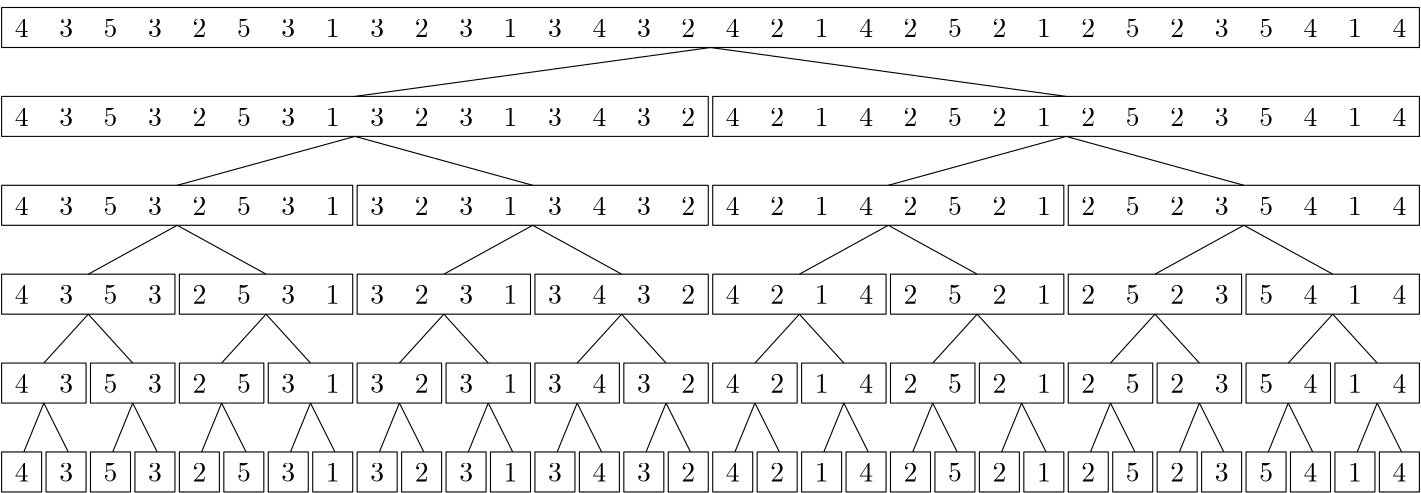 <?xml version="1.0"?>
<!DOCTYPE ipe SYSTEM "ipe.dtd">
<ipe version="70206" creator="Ipe 7.2.7">
<info created="D:20180201135458" modified="D:20180202063734"/>
<ipestyle name="basic">
<symbol name="arrow/arc(spx)">
<path stroke="sym-stroke" fill="sym-stroke" pen="sym-pen">
0 0 m
-1 0.333 l
-1 -0.333 l
h
</path>
</symbol>
<symbol name="arrow/farc(spx)">
<path stroke="sym-stroke" fill="white" pen="sym-pen">
0 0 m
-1 0.333 l
-1 -0.333 l
h
</path>
</symbol>
<symbol name="arrow/ptarc(spx)">
<path stroke="sym-stroke" fill="sym-stroke" pen="sym-pen">
0 0 m
-1 0.333 l
-0.8 0 l
-1 -0.333 l
h
</path>
</symbol>
<symbol name="arrow/fptarc(spx)">
<path stroke="sym-stroke" fill="white" pen="sym-pen">
0 0 m
-1 0.333 l
-0.8 0 l
-1 -0.333 l
h
</path>
</symbol>
<symbol name="mark/circle(sx)" transformations="translations">
<path fill="sym-stroke">
0.6 0 0 0.6 0 0 e
0.4 0 0 0.4 0 0 e
</path>
</symbol>
<symbol name="mark/disk(sx)" transformations="translations">
<path fill="sym-stroke">
0.6 0 0 0.6 0 0 e
</path>
</symbol>
<symbol name="mark/fdisk(sfx)" transformations="translations">
<group>
<path fill="sym-fill">
0.5 0 0 0.5 0 0 e
</path>
<path fill="sym-stroke" fillrule="eofill">
0.6 0 0 0.6 0 0 e
0.4 0 0 0.4 0 0 e
</path>
</group>
</symbol>
<symbol name="mark/box(sx)" transformations="translations">
<path fill="sym-stroke" fillrule="eofill">
-0.6 -0.6 m
0.6 -0.6 l
0.6 0.6 l
-0.6 0.6 l
h
-0.4 -0.4 m
0.4 -0.4 l
0.4 0.4 l
-0.4 0.4 l
h
</path>
</symbol>
<symbol name="mark/square(sx)" transformations="translations">
<path fill="sym-stroke">
-0.6 -0.6 m
0.6 -0.6 l
0.6 0.6 l
-0.6 0.6 l
h
</path>
</symbol>
<symbol name="mark/fsquare(sfx)" transformations="translations">
<group>
<path fill="sym-fill">
-0.5 -0.5 m
0.5 -0.5 l
0.5 0.5 l
-0.5 0.5 l
h
</path>
<path fill="sym-stroke" fillrule="eofill">
-0.6 -0.6 m
0.6 -0.6 l
0.6 0.6 l
-0.6 0.6 l
h
-0.4 -0.4 m
0.4 -0.4 l
0.4 0.4 l
-0.4 0.4 l
h
</path>
</group>
</symbol>
<symbol name="mark/cross(sx)" transformations="translations">
<group>
<path fill="sym-stroke">
-0.43 -0.57 m
0.57 0.43 l
0.43 0.57 l
-0.57 -0.43 l
h
</path>
<path fill="sym-stroke">
-0.43 0.57 m
0.57 -0.43 l
0.43 -0.57 l
-0.57 0.43 l
h
</path>
</group>
</symbol>
<symbol name="arrow/fnormal(spx)">
<path stroke="sym-stroke" fill="white" pen="sym-pen">
0 0 m
-1 0.333 l
-1 -0.333 l
h
</path>
</symbol>
<symbol name="arrow/pointed(spx)">
<path stroke="sym-stroke" fill="sym-stroke" pen="sym-pen">
0 0 m
-1 0.333 l
-0.8 0 l
-1 -0.333 l
h
</path>
</symbol>
<symbol name="arrow/fpointed(spx)">
<path stroke="sym-stroke" fill="white" pen="sym-pen">
0 0 m
-1 0.333 l
-0.8 0 l
-1 -0.333 l
h
</path>
</symbol>
<symbol name="arrow/linear(spx)">
<path stroke="sym-stroke" pen="sym-pen">
-1 0.333 m
0 0 l
-1 -0.333 l
</path>
</symbol>
<symbol name="arrow/fdouble(spx)">
<path stroke="sym-stroke" fill="white" pen="sym-pen">
0 0 m
-1 0.333 l
-1 -0.333 l
h
-1 0 m
-2 0.333 l
-2 -0.333 l
h
</path>
</symbol>
<symbol name="arrow/double(spx)">
<path stroke="sym-stroke" fill="sym-stroke" pen="sym-pen">
0 0 m
-1 0.333 l
-1 -0.333 l
h
-1 0 m
-2 0.333 l
-2 -0.333 l
h
</path>
</symbol>
<pen name="heavier" value="0.8"/>
<pen name="fat" value="1.2"/>
<pen name="ultrafat" value="2"/>
<symbolsize name="large" value="5"/>
<symbolsize name="small" value="2"/>
<symbolsize name="tiny" value="1.1"/>
<arrowsize name="large" value="10"/>
<arrowsize name="small" value="5"/>
<arrowsize name="tiny" value="3"/>
<color name="red" value="1 0 0"/>
<color name="green" value="0 1 0"/>
<color name="blue" value="0 0 1"/>
<color name="yellow" value="1 1 0"/>
<color name="orange" value="1 0.647 0"/>
<color name="gold" value="1 0.843 0"/>
<color name="purple" value="0.627 0.125 0.941"/>
<color name="gray" value="0.745"/>
<color name="brown" value="0.647 0.165 0.165"/>
<color name="navy" value="0 0 0.502"/>
<color name="pink" value="1 0.753 0.796"/>
<color name="seagreen" value="0.18 0.545 0.341"/>
<color name="turquoise" value="0.251 0.878 0.816"/>
<color name="violet" value="0.933 0.51 0.933"/>
<color name="darkblue" value="0 0 0.545"/>
<color name="darkcyan" value="0 0.545 0.545"/>
<color name="darkgray" value="0.663"/>
<color name="darkgreen" value="0 0.392 0"/>
<color name="darkmagenta" value="0.545 0 0.545"/>
<color name="darkorange" value="1 0.549 0"/>
<color name="darkred" value="0.545 0 0"/>
<color name="lightblue" value="0.678 0.847 0.902"/>
<color name="lightcyan" value="0.878 1 1"/>
<color name="lightgray" value="0.827"/>
<color name="lightgreen" value="0.565 0.933 0.565"/>
<color name="lightyellow" value="1 1 0.878"/>
<dashstyle name="dashed" value="[4] 0"/>
<dashstyle name="dotted" value="[1 3] 0"/>
<dashstyle name="dash dotted" value="[4 2 1 2] 0"/>
<dashstyle name="dash dot dotted" value="[4 2 1 2 1 2] 0"/>
<textsize name="large" value="\large"/>
<textsize name="small" value="\small"/>
<textsize name="tiny" value="\tiny"/>
<textsize name="Large" value="\Large"/>
<textsize name="LARGE" value="\LARGE"/>
<textsize name="huge" value="\huge"/>
<textsize name="Huge" value="\Huge"/>
<textsize name="footnote" value="\footnotesize"/>
<textstyle name="center" begin="\begin{center}" end="\end{center}"/>
<textstyle name="itemize" begin="\begin{itemize}" end="\end{itemize}"/>
<textstyle name="item" begin="\begin{itemize}\item{}" end="\end{itemize}"/>
<gridsize name="4 pts" value="4"/>
<gridsize name="8 pts (~3 mm)" value="8"/>
<gridsize name="16 pts (~6 mm)" value="16"/>
<gridsize name="32 pts (~12 mm)" value="32"/>
<gridsize name="10 pts (~3.5 mm)" value="10"/>
<gridsize name="20 pts (~7 mm)" value="20"/>
<gridsize name="14 pts (~5 mm)" value="14"/>
<gridsize name="28 pts (~10 mm)" value="28"/>
<gridsize name="56 pts (~20 mm)" value="56"/>
<anglesize name="90 deg" value="90"/>
<anglesize name="60 deg" value="60"/>
<anglesize name="45 deg" value="45"/>
<anglesize name="30 deg" value="30"/>
<anglesize name="22.5 deg" value="22.5"/>
<opacity name="10%" value="0.1"/>
<opacity name="30%" value="0.3"/>
<opacity name="50%" value="0.5"/>
<opacity name="75%" value="0.75"/>
<tiling name="falling" angle="-60" step="4" width="1"/>
<tiling name="rising" angle="30" step="4" width="1"/>
</ipestyle>
<ipestyle name="brew">
<color name="aliceblue" value="0.941 0.973 1"/>
<color name="brew1" value="0.552 0.827 0.78"/>
<color name="brew2" value="1 1 0.701"/>
<color name="brew3" value="0.745 0.729 0.854"/>
<color name="brew4" value="0.984 0.501 0.447"/>
<color name="brew5" value="0.501 0.694 0.827"/>
<color name="brew6" value="0.992 0.705 0.384"/>
<color name="brew7" value="0.701 0.87 0.411"/>
<color name="brew8" value="0.988 0.803 0.898"/>
</ipestyle>
<page>
<layer name="alpha"/>
<layer name="beta"/>
<layer name="labels"/>
<layer name="epsilon"/>
<view layers="alpha beta" active="alpha"/>
<view layers="alpha labels" active="labels"/>
<view layers="alpha epsilon" active="epsilon"/>
<text layer="epsilon" matrix="1 0 0 1 352 101.504" transformations="rigid" pos="144 624" stroke="black" type="label" width="63.249" height="11.4" depth="6.43" halign="center" valign="baseline" style="math">(\colorbox{brew1}{$\frac18$},\frac28,\frac18,\frac28,\frac28)</text>
<text matrix="1 0 0 1 224 101.504" transformations="rigid" pos="144 624" stroke="black" type="label" width="61.868" height="11.4" depth="6.43" halign="center" valign="baseline" style="math">(\frac28,\frac38,0,\colorbox{brew4}{$\frac28$},\frac18)</text>
<text matrix="1 0 0 1 96 101.504" transformations="rigid" pos="144 624" stroke="black" type="label" width="61.868" height="11.4" depth="6.43" halign="center" valign="baseline" style="math">(\colorbox{brew1}{$\frac18$},\frac28,\frac48,\frac18,0)</text>
<text matrix="1 0 0 1 -32 101.504" transformations="rigid" pos="144 624" stroke="black" type="label" width="63.249" height="11.4" depth="6.43" halign="center" valign="baseline" style="math">(\colorbox{brew1}{$\frac18$},\frac18,\frac38,\frac18,\frac28)</text>
<text matrix="1 0 0 1 32 133.504" transformations="rigid" pos="144 624" stroke="black" type="label" width="83.105" height="11.4" depth="6.43" halign="center" valign="baseline" style="math">(\frac2{16},\frac3{16},\frac7{16},\frac2{16},\colorbox{brew5}{$\frac2{16}$})</text>
<text matrix="1 0 0 1 288 133.504" transformations="rigid" pos="144 624" stroke="black" type="label" width="83.105" height="11.4" depth="6.43" halign="center" valign="baseline" style="math">(\frac3{16},\frac5{16},\colorbox{brew3}{$\frac1{16}$},\frac4{16},\frac3{16})</text>
<text matrix="1 0 0 1 160 165.504" transformations="rigid" pos="144 624" stroke="black" type="label" width="83.105" height="11.4" depth="6.43" halign="center" valign="baseline" style="math">(\frac5{32},\frac8{32},\colorbox{brew3}{$\frac8{32}$},\frac6{32},\frac5{32})</text>
<path layer="alpha" matrix="0.996875 0 0 0.9 0.95 79.2" stroke="black" join="1">
48 800 m
48 784 l
560 784 l
560 800 l
h
</path>
<path matrix="0.9 0 0 0.9 -66.4 63.2" stroke="black" join="1">
128 640 m
128 624 l
144 624 l
144 640 l
h
</path>
<path matrix="0.95 0 0 0.9 3.2 66.4" stroke="black" join="1">
48 672 m
48 656 l
80 656 l
80 672 l
h
</path>
<path matrix="0.9875 0 0 0.9 1.4 72.8" stroke="black">
48 736 m
48 720 l
176 720 l
176 736 l
h
</path>
<path matrix="0.99375 0 0 0.9 1.1 76" stroke="black">
48 768 m
48 752 l
304 752 l
304 768 l
h
</path>
<path matrix="0.9 0 0 0.9 -50.4 63.2" stroke="black" join="1">
128 640 m
128 624 l
144 624 l
144 640 l
h
</path>
<path matrix="0.9 0 0 0.9 -34.4 63.2" stroke="black" join="1">
128 640 m
128 624 l
144 624 l
144 640 l
h
</path>
<path matrix="0.9 0 0 0.9 -18.4 63.2" stroke="black" join="1">
128 640 m
128 624 l
144 624 l
144 640 l
h
</path>
<path matrix="0.9 0 0 0.9 -2.4 63.2" stroke="black" join="1">
128 640 m
128 624 l
144 624 l
144 640 l
h
</path>
<path matrix="0.9 0 0 0.9 13.6 63.2" stroke="black" join="1">
128 640 m
128 624 l
144 624 l
144 640 l
h
</path>
<path matrix="0.9 0 0 0.9 29.6 63.2" stroke="black" join="1">
128 640 m
128 624 l
144 624 l
144 640 l
h
</path>
<path matrix="0.9 0 0 0.9 45.6 63.2" stroke="black" join="1">
128 640 m
128 624 l
144 624 l
144 640 l
h
</path>
<path matrix="0.9 0 0 0.9 61.6 63.2" stroke="black" join="1">
128 640 m
128 624 l
144 624 l
144 640 l
h
</path>
<path matrix="0.9 0 0 0.9 77.6 63.2" stroke="black" join="1">
128 640 m
128 624 l
144 624 l
144 640 l
h
</path>
<path matrix="0.9 0 0 0.9 93.6 63.2" stroke="black" join="1">
128 640 m
128 624 l
144 624 l
144 640 l
h
</path>
<path matrix="0.9 0 0 0.9 109.6 63.2" stroke="black" join="1">
128 640 m
128 624 l
144 624 l
144 640 l
h
</path>
<path matrix="0.9 0 0 0.9 125.6 63.2" stroke="black" join="1">
128 640 m
128 624 l
144 624 l
144 640 l
h
</path>
<path matrix="0.9 0 0 0.9 141.6 63.2" stroke="black" join="1">
128 640 m
128 624 l
144 624 l
144 640 l
h
</path>
<path matrix="0.9 0 0 0.9 157.6 63.2" stroke="black" join="1">
128 640 m
128 624 l
144 624 l
144 640 l
h
</path>
<path matrix="0.9 0 0 0.9 173.6 63.2" stroke="black" join="1">
128 640 m
128 624 l
144 624 l
144 640 l
h
</path>
<path matrix="0.9 0 0 0.9 189.6 63.2" stroke="black" join="1">
128 640 m
128 624 l
144 624 l
144 640 l
h
</path>
<path matrix="0.9 0 0 0.9 205.6 63.2" stroke="black" join="1">
128 640 m
128 624 l
144 624 l
144 640 l
h
</path>
<path matrix="0.9 0 0 0.9 221.6 63.2" stroke="black" join="1">
128 640 m
128 624 l
144 624 l
144 640 l
h
</path>
<path matrix="0.9 0 0 0.9 237.6 63.2" stroke="black" join="1">
128 640 m
128 624 l
144 624 l
144 640 l
h
</path>
<path matrix="0.9 0 0 0.9 253.6 63.2" stroke="black" join="1">
128 640 m
128 624 l
144 624 l
144 640 l
h
</path>
<path matrix="0.9 0 0 0.9 269.6 63.2" stroke="black" join="1">
128 640 m
128 624 l
144 624 l
144 640 l
h
</path>
<path matrix="0.9 0 0 0.9 285.6 63.2" stroke="black" join="1">
128 640 m
128 624 l
144 624 l
144 640 l
h
</path>
<path matrix="0.9 0 0 0.9 301.6 63.2" stroke="black" join="1">
128 640 m
128 624 l
144 624 l
144 640 l
h
</path>
<path matrix="0.9 0 0 0.9 317.6 63.2" stroke="black" join="1">
128 640 m
128 624 l
144 624 l
144 640 l
h
</path>
<path matrix="0.9 0 0 0.9 333.6 63.2" stroke="black" join="1">
128 640 m
128 624 l
144 624 l
144 640 l
h
</path>
<path matrix="0.9 0 0 0.9 349.6 63.2" stroke="black" join="1">
128 640 m
128 624 l
144 624 l
144 640 l
h
</path>
<path matrix="0.9 0 0 0.9 365.6 63.2" stroke="black" join="1">
128 640 m
128 624 l
144 624 l
144 640 l
h
</path>
<path matrix="0.9 0 0 0.9 381.6 63.2" stroke="black" join="1">
128 640 m
128 624 l
144 624 l
144 640 l
h
</path>
<path matrix="0.9 0 0 0.9 397.6 63.2" stroke="black" join="1">
128 640 m
128 624 l
144 624 l
144 640 l
h
</path>
<path matrix="0.9 0 0 0.9 413.6 63.2" stroke="black" join="1">
128 640 m
128 624 l
144 624 l
144 640 l
h
</path>
<path matrix="0.9 0 0 0.9 429.6 63.2" stroke="black" join="1">
128 640 m
128 624 l
144 624 l
144 640 l
h
</path>
<path matrix="0.95 0 0 0.9 35.2 66.4" stroke="black" join="1">
48 672 m
48 656 l
80 656 l
80 672 l
h
</path>
<path matrix="0.95 0 0 0.9 67.2 66.4" stroke="black" join="1">
48 672 m
48 656 l
80 656 l
80 672 l
h
</path>
<path matrix="0.95 0 0 0.9 99.2 66.4" stroke="black" join="1">
48 672 m
48 656 l
80 656 l
80 672 l
h
</path>
<path matrix="0.95 0 0 0.9 131.2 66.4" stroke="black" join="1">
48 672 m
48 656 l
80 656 l
80 672 l
h
</path>
<path matrix="0.95 0 0 0.9 163.2 66.4" stroke="black" join="1">
48 672 m
48 656 l
80 656 l
80 672 l
h
</path>
<path matrix="0.95 0 0 0.9 195.2 66.4" stroke="black" join="1">
48 672 m
48 656 l
80 656 l
80 672 l
h
</path>
<path matrix="0.95 0 0 0.9 227.2 66.4" stroke="black" join="1">
48 672 m
48 656 l
80 656 l
80 672 l
h
</path>
<path matrix="0.95 0 0 0.9 259.2 66.4" stroke="black" join="1">
48 672 m
48 656 l
80 656 l
80 672 l
h
</path>
<path matrix="0.95 0 0 0.9 291.2 66.4" stroke="black" join="1">
48 672 m
48 656 l
80 656 l
80 672 l
h
</path>
<path matrix="0.95 0 0 0.9 323.2 66.4" stroke="black" join="1">
48 672 m
48 656 l
80 656 l
80 672 l
h
</path>
<path matrix="0.95 0 0 0.9 355.2 66.4" stroke="black" join="1">
48 672 m
48 656 l
80 656 l
80 672 l
h
</path>
<path matrix="0.95 0 0 0.9 387.2 66.4" stroke="black" join="1">
48 672 m
48 656 l
80 656 l
80 672 l
h
</path>
<path matrix="0.95 0 0 0.9 419.2 66.4" stroke="black" join="1">
48 672 m
48 656 l
80 656 l
80 672 l
h
</path>
<path matrix="0.95 0 0 0.9 451.2 66.4" stroke="black" join="1">
48 672 m
48 656 l
80 656 l
80 672 l
h
</path>
<path matrix="0.95 0 0 0.9 483.2 66.4" stroke="black" join="1">
48 672 m
48 656 l
80 656 l
80 672 l
h
</path>
<path matrix="0.9875 0 0 0.9 129.4 72.8" stroke="black">
48 736 m
48 720 l
176 720 l
176 736 l
h
</path>
<path matrix="0.9875 0 0 0.9 257.4 72.8" stroke="black">
48 736 m
48 720 l
176 720 l
176 736 l
h
</path>
<path matrix="0.9875 0 0 0.9 385.4 72.8" stroke="black">
48 736 m
48 720 l
176 720 l
176 736 l
h
</path>
<path matrix="0.99375 0 0 0.9 257.1 76" stroke="black">
48 768 m
48 752 l
304 752 l
304 768 l
h
</path>
<path stroke="black">
64 656.8 m
56.8 639.2 l
</path>
<path stroke="black">
64 656.8 m
72.8 639.2 l
</path>
<path matrix="1 0 0 1 32 0" stroke="black">
64 656.8 m
56.8 639.2 l
</path>
<path matrix="1 0 0 1 32 0" stroke="black">
64 656.8 m
72.8 639.2 l
</path>
<path matrix="1 0 0 1 64 0" stroke="black">
64 656.8 m
56.8 639.2 l
</path>
<path matrix="1 0 0 1 64 0" stroke="black">
64 656.8 m
72.8 639.2 l
</path>
<path matrix="1 0 0 1 96 0" stroke="black">
64 656.8 m
56.8 639.2 l
</path>
<path matrix="1 0 0 1 96 0" stroke="black">
64 656.8 m
72.8 639.2 l
</path>
<path matrix="1 0 0 1 128 0" stroke="black">
64 656.8 m
56.8 639.2 l
</path>
<path matrix="1 0 0 1 128 0" stroke="black">
64 656.8 m
72.8 639.2 l
</path>
<path matrix="1 0 0 1 160 0" stroke="black">
64 656.8 m
56.8 639.2 l
</path>
<path matrix="1 0 0 1 160 0" stroke="black">
64 656.8 m
72.8 639.2 l
</path>
<path matrix="1 0 0 1 192 0" stroke="black">
64 656.8 m
56.8 639.2 l
</path>
<path matrix="1 0 0 1 192 0" stroke="black">
64 656.8 m
72.8 639.2 l
</path>
<path matrix="1 0 0 1 224 0" stroke="black">
64 656.8 m
56.8 639.2 l
</path>
<path matrix="1 0 0 1 224 0" stroke="black">
64 656.8 m
72.8 639.2 l
</path>
<path matrix="1 0 0 1 256 0" stroke="black">
64 656.8 m
56.8 639.2 l
</path>
<path matrix="1 0 0 1 256 0" stroke="black">
64 656.8 m
72.8 639.2 l
</path>
<path matrix="1 0 0 1 288 0" stroke="black">
64 656.8 m
56.8 639.2 l
</path>
<path matrix="1 0 0 1 288 0" stroke="black">
64 656.8 m
72.8 639.2 l
</path>
<path matrix="1 0 0 1 320 0" stroke="black">
64 656.8 m
56.8 639.2 l
</path>
<path matrix="1 0 0 1 320 0" stroke="black">
64 656.8 m
72.8 639.2 l
</path>
<path matrix="1 0 0 1 352 0" stroke="black">
64 656.8 m
56.8 639.2 l
</path>
<path matrix="1 0 0 1 352 0" stroke="black">
64 656.8 m
72.8 639.2 l
</path>
<path matrix="1 0 0 1 384 0" stroke="black">
64 656.8 m
56.8 639.2 l
</path>
<path matrix="1 0 0 1 384 0" stroke="black">
64 656.8 m
72.8 639.2 l
</path>
<path matrix="1 0 0 1 416 0" stroke="black">
64 656.8 m
56.8 639.2 l
</path>
<path matrix="1 0 0 1 416 0" stroke="black">
64 656.8 m
72.8 639.2 l
</path>
<path matrix="1 0 0 1 448 0" stroke="black">
64 656.8 m
56.8 639.2 l
</path>
<path matrix="1 0 0 1 448 0" stroke="black">
64 656.8 m
72.8 639.2 l
</path>
<path matrix="1 0 0 1 480 0" stroke="black">
64 656.8 m
56.8 639.2 l
</path>
<path matrix="1 0 0 1 480 0" stroke="black">
64 656.8 m
72.8 639.2 l
</path>
<path stroke="black">
80 688.8 m
64 671.2 l
</path>
<path stroke="black">
80 688.8 m
96 671.2 l
</path>
<path stroke="black">
112 720.8 m
80 703.2 l
</path>
<path stroke="black">
112 720.8 m
144 703.2 l
</path>
<path stroke="black">
176 752.8 m
112 735.2 l
</path>
<path stroke="black">
176 752.8 m
240 735.2 l
</path>
<path stroke="black">
304 784.8 m
176 767.2 l
</path>
<path stroke="black">
304 784.8 m
432 767.2 l
</path>
<path matrix="1 0 0 1 128 0" stroke="black">
112 720.8 m
80 703.2 l
</path>
<path matrix="1 0 0 1 128 0" stroke="black">
112 720.8 m
144 703.2 l
</path>
<path matrix="1 0 0 1 256 0" stroke="black">
112 720.8 m
80 703.2 l
</path>
<path matrix="1 0 0 1 256 0" stroke="black">
112 720.8 m
144 703.2 l
</path>
<path matrix="1 0 0 1 384 0" stroke="black">
112 720.8 m
80 703.2 l
</path>
<path matrix="1 0 0 1 384 0" stroke="black">
112 720.8 m
144 703.2 l
</path>
<path matrix="1 0 0 1 256 0" stroke="black">
176 752.8 m
112 735.2 l
</path>
<path matrix="1 0 0 1 256 0" stroke="black">
176 752.8 m
240 735.2 l
</path>
<path matrix="1 0 0 1 64 0" stroke="black">
80 688.8 m
64 671.2 l
</path>
<path matrix="1 0 0 1 64 0" stroke="black">
80 688.8 m
96 671.2 l
</path>
<path matrix="1 0 0 1 128 0" stroke="black">
80 688.8 m
64 671.2 l
</path>
<path matrix="1 0 0 1 128 0" stroke="black">
80 688.8 m
96 671.2 l
</path>
<path matrix="1 0 0 1 192 0" stroke="black">
80 688.8 m
64 671.2 l
</path>
<path matrix="1 0 0 1 192 0" stroke="black">
80 688.8 m
96 671.2 l
</path>
<path matrix="1 0 0 1 256 0" stroke="black">
80 688.8 m
64 671.2 l
</path>
<path matrix="1 0 0 1 256 0" stroke="black">
80 688.8 m
96 671.2 l
</path>
<path matrix="1 0 0 1 320 0" stroke="black">
80 688.8 m
64 671.2 l
</path>
<path matrix="1 0 0 1 320 0" stroke="black">
80 688.8 m
96 671.2 l
</path>
<path matrix="1 0 0 1 384 0" stroke="black">
80 688.8 m
64 671.2 l
</path>
<path matrix="1 0 0 1 384 0" stroke="black">
80 688.8 m
96 671.2 l
</path>
<path matrix="1 0 0 1 448 0" stroke="black">
80 688.8 m
64 671.2 l
</path>
<path matrix="1 0 0 1 448 0" stroke="black">
80 688.8 m
96 671.2 l
</path>
<text matrix="1 0 0 1 -88 4.541" transformations="translations" pos="144 624" stroke="black" type="label" width="4.981" height="6.42" depth="0" halign="center" valign="baseline">4</text>
<text matrix="1 0 0 1 -72 4.541" transformations="translations" pos="144 624" stroke="black" type="label" width="4.981" height="6.42" depth="0" halign="center" valign="baseline">3</text>
<text matrix="1 0 0 1 -56 4.541" transformations="translations" pos="144 624" stroke="black" type="label" width="4.981" height="6.42" depth="0" halign="center" valign="baseline">5</text>
<text matrix="1 0 0 1 -40 4.541" transformations="translations" pos="144 624" stroke="black" type="label" width="4.981" height="6.42" depth="0" halign="center" valign="baseline">3</text>
<text matrix="1 0 0 1 -24 4.541" transformations="translations" pos="144 624" stroke="black" type="label" width="4.981" height="6.42" depth="0" halign="center" valign="baseline">2</text>
<text matrix="1 0 0 1 -8 4.541" transformations="translations" pos="144 624" stroke="black" type="label" width="4.981" height="6.42" depth="0" halign="center" valign="baseline">5</text>
<text matrix="1 0 0 1 8 4.541" transformations="translations" pos="144 624" stroke="black" type="label" width="4.981" height="6.42" depth="0" halign="center" valign="baseline">3</text>
<text matrix="1 0 0 1 24 4.541" transformations="translations" pos="144 624" stroke="black" type="label" width="4.981" height="6.42" depth="0" halign="center" valign="baseline">1</text>
<text matrix="1 0 0 1 40 4.541" transformations="translations" pos="144 624" stroke="black" type="label" width="4.981" height="6.42" depth="0" halign="center" valign="baseline">3</text>
<text matrix="1 0 0 1 56 4.541" transformations="translations" pos="144 624" stroke="black" type="label" width="4.981" height="6.42" depth="0" halign="center" valign="baseline">2</text>
<text matrix="1 0 0 1 72 4.541" transformations="translations" pos="144 624" stroke="black" type="label" width="4.981" height="6.42" depth="0" halign="center" valign="baseline">3</text>
<text matrix="1 0 0 1 88 4.541" transformations="translations" pos="144 624" stroke="black" type="label" width="4.981" height="6.42" depth="0" halign="center" valign="baseline">1</text>
<text matrix="1 0 0 1 104 4.541" transformations="translations" pos="144 624" stroke="black" type="label" width="4.981" height="6.42" depth="0" halign="center" valign="baseline">3</text>
<text matrix="1 0 0 1 120 4.541" transformations="translations" pos="144 624" stroke="black" type="label" width="4.981" height="6.42" depth="0" halign="center" valign="baseline">4</text>
<text matrix="1 0 0 1 136 4.541" transformations="translations" pos="144 624" stroke="black" type="label" width="4.981" height="6.42" depth="0" halign="center" valign="baseline">3</text>
<text matrix="1 0 0 1 152 4.541" transformations="translations" pos="144 624" stroke="black" type="label" width="4.981" height="6.42" depth="0" halign="center" valign="baseline">2</text>
<text matrix="1 0 0 1 168 4.541" transformations="translations" pos="144 624" stroke="black" type="label" width="4.981" height="6.42" depth="0" halign="center" valign="baseline">4</text>
<text matrix="1 0 0 1 184 4.541" transformations="translations" pos="144 624" stroke="black" type="label" width="4.981" height="6.42" depth="0" halign="center" valign="baseline">2</text>
<text matrix="1 0 0 1 200 4.541" transformations="translations" pos="144 624" stroke="black" type="label" width="4.981" height="6.42" depth="0" halign="center" valign="baseline">1</text>
<text matrix="1 0 0 1 216 4.541" transformations="translations" pos="144 624" stroke="black" type="label" width="4.981" height="6.42" depth="0" halign="center" valign="baseline">4</text>
<text matrix="1 0 0 1 232 4.541" transformations="translations" pos="144 624" stroke="black" type="label" width="4.981" height="6.42" depth="0" halign="center" valign="baseline">2</text>
<text matrix="1 0 0 1 248 4.541" transformations="translations" pos="144 624" stroke="black" type="label" width="4.981" height="6.42" depth="0" halign="center" valign="baseline">5</text>
<text matrix="1 0 0 1 264 4.541" transformations="translations" pos="144 624" stroke="black" type="label" width="4.981" height="6.42" depth="0" halign="center" valign="baseline">2</text>
<text matrix="1 0 0 1 280 4.541" transformations="translations" pos="144 624" stroke="black" type="label" width="4.981" height="6.42" depth="0" halign="center" valign="baseline">1</text>
<text matrix="1 0 0 1 296 4.541" transformations="translations" pos="144 624" stroke="black" type="label" width="4.981" height="6.42" depth="0" halign="center" valign="baseline">2</text>
<text matrix="1 0 0 1 312 4.541" transformations="translations" pos="144 624" stroke="black" type="label" width="4.981" height="6.42" depth="0" halign="center" valign="baseline">5</text>
<text matrix="1 0 0 1 328 4.541" transformations="translations" pos="144 624" stroke="black" type="label" width="4.981" height="6.42" depth="0" halign="center" valign="baseline">2</text>
<text matrix="1 0 0 1 344 4.541" transformations="translations" pos="144 624" stroke="black" type="label" width="4.981" height="6.42" depth="0" halign="center" valign="baseline">3</text>
<text matrix="1 0 0 1 360 4.541" transformations="translations" pos="144 624" stroke="black" type="label" width="4.981" height="6.42" depth="0" halign="center" valign="baseline">5</text>
<text matrix="1 0 0 1 376 4.541" transformations="translations" pos="144 624" stroke="black" type="label" width="4.981" height="6.42" depth="0" halign="center" valign="baseline">4</text>
<text matrix="1 0 0 1 392 4.541" transformations="translations" pos="144 624" stroke="black" type="label" width="4.981" height="6.42" depth="0" halign="center" valign="baseline">1</text>
<text matrix="1 0 0 1 408 4.541" transformations="translations" pos="144 624" stroke="black" type="label" width="4.981" height="6.42" depth="0" halign="center" valign="baseline">4</text>
<path layer="labels" stroke="black" pen="heavier" cap="1">
64 656.8 m
72.8 639.2 l
</path>
<path stroke="black" pen="heavier" cap="1">
96 656.8 m
104.8 639.2 l
</path>
<path stroke="black" pen="heavier" cap="1">
128 656.8 m
120.8 639.2 l
</path>
<path stroke="black" pen="heavier" cap="1">
160 656.8 m
168.8 639.2 l
</path>
<path stroke="black" pen="heavier" cap="1">
192 656.8 m
200.8 639.2 l
</path>
<path stroke="black" pen="heavier" cap="1">
224 656.8 m
232.8 639.2 l
</path>
<path stroke="black" pen="heavier" cap="1">
256 656.8 m
248.8 639.2 l
</path>
<path stroke="black" pen="heavier" cap="1">
288 656.8 m
296.8 639.2 l
</path>
<path stroke="black" pen="heavier" cap="1">
320 656.8 m
328.8 639.2 l
</path>
<path stroke="black" pen="heavier" cap="1">
352 656.8 m
344.8 639.2 l
</path>
<path stroke="black" pen="heavier" cap="1">
384 656.8 m
376.8 639.2 l
</path>
<path stroke="black" pen="heavier" cap="1">
416 656.8 m
424.8 639.2 l
</path>
<path stroke="black" pen="heavier" cap="1">
448 656.8 m
440.8 639.2 l
</path>
<path stroke="black" pen="heavier" cap="1">
480 656.8 m
472.8 639.2 l
</path>
<path stroke="black" pen="heavier" cap="1">
512 656.8 m
520.8 639.2 l
</path>
<path stroke="black" pen="heavier" cap="1">
544 656.8 m
536.8 639.2 l
</path>
<path stroke="black" pen="heavier" cap="1">
80 688.8 m
64 671.2 l
</path>
<path stroke="black" pen="heavier" cap="1">
144 688.8 m
160 671.2 l
</path>
<path stroke="black" pen="heavier" cap="1">
208 688.8 m
224 671.2 l
</path>
<path stroke="black" pen="heavier" cap="1">
272 688.8 m
288 671.2 l
</path>
<path stroke="black" pen="heavier" cap="1">
336 688.8 m
352 671.2 l
</path>
<path stroke="black" pen="heavier" cap="1">
400 688.8 m
416 671.2 l
</path>
<path stroke="black" pen="heavier" cap="1">
464 688.8 m
480 671.2 l
</path>
<path stroke="black" pen="heavier" cap="1">
528 688.8 m
544 671.2 l
</path>
<path stroke="black" pen="heavier" cap="1">
112 720.8 m
144 703.2 l
</path>
<path stroke="black" pen="heavier" cap="1">
240 720.8 m
208 703.2 l
</path>
<path stroke="black" pen="heavier" cap="1">
368 720.8 m
336 703.2 l
</path>
<path stroke="black" pen="heavier" cap="1">
496 720.8 m
464 703.2 l
</path>
<text layer="beta" matrix="1 0 0 1 -88 36.541" transformations="translations" pos="144 624" stroke="black" type="label" width="4.981" height="6.42" depth="0" halign="center" valign="baseline">4</text>
<text matrix="1 0 0 1 -72 36.541" transformations="translations" pos="144 624" stroke="black" type="label" width="4.981" height="6.42" depth="0" halign="center" valign="baseline">3</text>
<text matrix="1 0 0 1 -56 36.541" transformations="translations" pos="144 624" stroke="black" type="label" width="4.981" height="6.42" depth="0" halign="center" valign="baseline">5</text>
<text matrix="1 0 0 1 -40 36.541" transformations="translations" pos="144 624" stroke="black" type="label" width="4.981" height="6.42" depth="0" halign="center" valign="baseline">3</text>
<text matrix="1 0 0 1 -24 36.541" transformations="translations" pos="144 624" stroke="black" type="label" width="4.981" height="6.42" depth="0" halign="center" valign="baseline">2</text>
<text matrix="1 0 0 1 -8 36.541" transformations="translations" pos="144 624" stroke="black" type="label" width="4.981" height="6.42" depth="0" halign="center" valign="baseline">5</text>
<text matrix="1 0 0 1 8 36.541" transformations="translations" pos="144 624" stroke="black" type="label" width="4.981" height="6.42" depth="0" halign="center" valign="baseline">3</text>
<text matrix="1 0 0 1 24 36.541" transformations="translations" pos="144 624" stroke="black" type="label" width="4.981" height="6.42" depth="0" halign="center" valign="baseline">1</text>
<text matrix="1 0 0 1 40 36.541" transformations="translations" pos="144 624" stroke="black" type="label" width="4.981" height="6.42" depth="0" halign="center" valign="baseline">3</text>
<text matrix="1 0 0 1 56 36.541" transformations="translations" pos="144 624" stroke="black" type="label" width="4.981" height="6.42" depth="0" halign="center" valign="baseline">2</text>
<text matrix="1 0 0 1 72 36.541" transformations="translations" pos="144 624" stroke="black" type="label" width="4.981" height="6.42" depth="0" halign="center" valign="baseline">3</text>
<text matrix="1 0 0 1 88 36.541" transformations="translations" pos="144 624" stroke="black" type="label" width="4.981" height="6.42" depth="0" halign="center" valign="baseline">1</text>
<text matrix="1 0 0 1 104 36.541" transformations="translations" pos="144 624" stroke="black" type="label" width="4.981" height="6.42" depth="0" halign="center" valign="baseline">3</text>
<text matrix="1 0 0 1 120 36.541" transformations="translations" pos="144 624" stroke="black" type="label" width="4.981" height="6.42" depth="0" halign="center" valign="baseline">4</text>
<text matrix="1 0 0 1 136 36.541" transformations="translations" pos="144 624" stroke="black" type="label" width="4.981" height="6.42" depth="0" halign="center" valign="baseline">3</text>
<text matrix="1 0 0 1 152 36.541" transformations="translations" pos="144 624" stroke="black" type="label" width="4.981" height="6.42" depth="0" halign="center" valign="baseline">2</text>
<text matrix="1 0 0 1 168 36.541" transformations="translations" pos="144 624" stroke="black" type="label" width="4.981" height="6.42" depth="0" halign="center" valign="baseline">4</text>
<text matrix="1 0 0 1 184 36.541" transformations="translations" pos="144 624" stroke="black" type="label" width="4.981" height="6.42" depth="0" halign="center" valign="baseline">2</text>
<text matrix="1 0 0 1 200 36.541" transformations="translations" pos="144 624" stroke="black" type="label" width="4.981" height="6.42" depth="0" halign="center" valign="baseline">1</text>
<text matrix="1 0 0 1 216 36.541" transformations="translations" pos="144 624" stroke="black" type="label" width="4.981" height="6.42" depth="0" halign="center" valign="baseline">4</text>
<text matrix="1 0 0 1 232 36.541" transformations="translations" pos="144 624" stroke="black" type="label" width="4.981" height="6.42" depth="0" halign="center" valign="baseline">2</text>
<text matrix="1 0 0 1 248 36.541" transformations="translations" pos="144 624" stroke="black" type="label" width="4.981" height="6.42" depth="0" halign="center" valign="baseline">5</text>
<text matrix="1 0 0 1 264 36.541" transformations="translations" pos="144 624" stroke="black" type="label" width="4.981" height="6.42" depth="0" halign="center" valign="baseline">2</text>
<text matrix="1 0 0 1 280 36.541" transformations="translations" pos="144 624" stroke="black" type="label" width="4.981" height="6.42" depth="0" halign="center" valign="baseline">1</text>
<text matrix="1 0 0 1 296 36.541" transformations="translations" pos="144 624" stroke="black" type="label" width="4.981" height="6.42" depth="0" halign="center" valign="baseline">2</text>
<text matrix="1 0 0 1 312 36.541" transformations="translations" pos="144 624" stroke="black" type="label" width="4.981" height="6.42" depth="0" halign="center" valign="baseline">5</text>
<text matrix="1 0 0 1 328 36.541" transformations="translations" pos="144 624" stroke="black" type="label" width="4.981" height="6.42" depth="0" halign="center" valign="baseline">2</text>
<text matrix="1 0 0 1 344 36.541" transformations="translations" pos="144 624" stroke="black" type="label" width="4.981" height="6.42" depth="0" halign="center" valign="baseline">3</text>
<text matrix="1 0 0 1 360 36.541" transformations="translations" pos="144 624" stroke="black" type="label" width="4.981" height="6.42" depth="0" halign="center" valign="baseline">5</text>
<text matrix="1 0 0 1 376 36.541" transformations="translations" pos="144 624" stroke="black" type="label" width="4.981" height="6.42" depth="0" halign="center" valign="baseline">4</text>
<text matrix="1 0 0 1 392 36.541" transformations="translations" pos="144 624" stroke="black" type="label" width="4.981" height="6.42" depth="0" halign="center" valign="baseline">1</text>
<text matrix="1 0 0 1 408 36.541" transformations="translations" pos="144 624" stroke="black" type="label" width="4.981" height="6.42" depth="0" halign="center" valign="baseline">4</text>
<text matrix="1 0 0 1 -88 68.541" transformations="translations" pos="144 624" stroke="black" type="label" width="4.981" height="6.42" depth="0" halign="center" valign="baseline">4</text>
<text matrix="1 0 0 1 -72 68.541" transformations="translations" pos="144 624" stroke="black" type="label" width="4.981" height="6.42" depth="0" halign="center" valign="baseline">3</text>
<text matrix="1 0 0 1 -56 68.541" transformations="translations" pos="144 624" stroke="black" type="label" width="4.981" height="6.42" depth="0" halign="center" valign="baseline">5</text>
<text matrix="1 0 0 1 -40 68.541" transformations="translations" pos="144 624" stroke="black" type="label" width="4.981" height="6.42" depth="0" halign="center" valign="baseline">3</text>
<text matrix="1 0 0 1 -24 68.541" transformations="translations" pos="144 624" stroke="black" type="label" width="4.981" height="6.42" depth="0" halign="center" valign="baseline">2</text>
<text matrix="1 0 0 1 -8 68.541" transformations="translations" pos="144 624" stroke="black" type="label" width="4.981" height="6.42" depth="0" halign="center" valign="baseline">5</text>
<text matrix="1 0 0 1 8 68.541" transformations="translations" pos="144 624" stroke="black" type="label" width="4.981" height="6.42" depth="0" halign="center" valign="baseline">3</text>
<text matrix="1 0 0 1 24 68.541" transformations="translations" pos="144 624" stroke="black" type="label" width="4.981" height="6.42" depth="0" halign="center" valign="baseline">1</text>
<text matrix="1 0 0 1 40 68.541" transformations="translations" pos="144 624" stroke="black" type="label" width="4.981" height="6.42" depth="0" halign="center" valign="baseline">3</text>
<text matrix="1 0 0 1 56 68.541" transformations="translations" pos="144 624" stroke="black" type="label" width="4.981" height="6.42" depth="0" halign="center" valign="baseline">2</text>
<text matrix="1 0 0 1 72 68.541" transformations="translations" pos="144 624" stroke="black" type="label" width="4.981" height="6.42" depth="0" halign="center" valign="baseline">3</text>
<text matrix="1 0 0 1 88 68.541" transformations="translations" pos="144 624" stroke="black" type="label" width="4.981" height="6.42" depth="0" halign="center" valign="baseline">1</text>
<text matrix="1 0 0 1 104 68.541" transformations="translations" pos="144 624" stroke="black" type="label" width="4.981" height="6.42" depth="0" halign="center" valign="baseline">3</text>
<text matrix="1 0 0 1 120 68.541" transformations="translations" pos="144 624" stroke="black" type="label" width="4.981" height="6.42" depth="0" halign="center" valign="baseline">4</text>
<text matrix="1 0 0 1 136 68.541" transformations="translations" pos="144 624" stroke="black" type="label" width="4.981" height="6.42" depth="0" halign="center" valign="baseline">3</text>
<text matrix="1 0 0 1 152 68.541" transformations="translations" pos="144 624" stroke="black" type="label" width="4.981" height="6.42" depth="0" halign="center" valign="baseline">2</text>
<text matrix="1 0 0 1 168 68.541" transformations="translations" pos="144 624" stroke="black" type="label" width="4.981" height="6.42" depth="0" halign="center" valign="baseline">4</text>
<text matrix="1 0 0 1 184 68.541" transformations="translations" pos="144 624" stroke="black" type="label" width="4.981" height="6.42" depth="0" halign="center" valign="baseline">2</text>
<text matrix="1 0 0 1 200 68.541" transformations="translations" pos="144 624" stroke="black" type="label" width="4.981" height="6.42" depth="0" halign="center" valign="baseline">1</text>
<text matrix="1 0 0 1 216 68.541" transformations="translations" pos="144 624" stroke="black" type="label" width="4.981" height="6.42" depth="0" halign="center" valign="baseline">4</text>
<text matrix="1 0 0 1 232 68.541" transformations="translations" pos="144 624" stroke="black" type="label" width="4.981" height="6.42" depth="0" halign="center" valign="baseline">2</text>
<text matrix="1 0 0 1 248 68.541" transformations="translations" pos="144 624" stroke="black" type="label" width="4.981" height="6.42" depth="0" halign="center" valign="baseline">5</text>
<text matrix="1 0 0 1 264 68.541" transformations="translations" pos="144 624" stroke="black" type="label" width="4.981" height="6.42" depth="0" halign="center" valign="baseline">2</text>
<text matrix="1 0 0 1 280 68.541" transformations="translations" pos="144 624" stroke="black" type="label" width="4.981" height="6.42" depth="0" halign="center" valign="baseline">1</text>
<text matrix="1 0 0 1 296 68.541" transformations="translations" pos="144 624" stroke="black" type="label" width="4.981" height="6.42" depth="0" halign="center" valign="baseline">2</text>
<text matrix="1 0 0 1 312 68.541" transformations="translations" pos="144 624" stroke="black" type="label" width="4.981" height="6.42" depth="0" halign="center" valign="baseline">5</text>
<text matrix="1 0 0 1 328 68.541" transformations="translations" pos="144 624" stroke="black" type="label" width="4.981" height="6.42" depth="0" halign="center" valign="baseline">2</text>
<text matrix="1 0 0 1 344 68.541" transformations="translations" pos="144 624" stroke="black" type="label" width="4.981" height="6.42" depth="0" halign="center" valign="baseline">3</text>
<text matrix="1 0 0 1 360 68.541" transformations="translations" pos="144 624" stroke="black" type="label" width="4.981" height="6.42" depth="0" halign="center" valign="baseline">5</text>
<text matrix="1 0 0 1 376 68.541" transformations="translations" pos="144 624" stroke="black" type="label" width="4.981" height="6.42" depth="0" halign="center" valign="baseline">4</text>
<text matrix="1 0 0 1 392 68.541" transformations="translations" pos="144 624" stroke="black" type="label" width="4.981" height="6.42" depth="0" halign="center" valign="baseline">1</text>
<text matrix="1 0 0 1 408 68.541" transformations="translations" pos="144 624" stroke="black" type="label" width="4.981" height="6.42" depth="0" halign="center" valign="baseline">4</text>
<text matrix="1 0 0 1 -88 100.541" transformations="translations" pos="144 624" stroke="black" type="label" width="4.981" height="6.42" depth="0" halign="center" valign="baseline">4</text>
<text matrix="1 0 0 1 -72 100.541" transformations="translations" pos="144 624" stroke="black" type="label" width="4.981" height="6.42" depth="0" halign="center" valign="baseline">3</text>
<text matrix="1 0 0 1 -56 100.541" transformations="translations" pos="144 624" stroke="black" type="label" width="4.981" height="6.42" depth="0" halign="center" valign="baseline">5</text>
<text matrix="1 0 0 1 -40 100.541" transformations="translations" pos="144 624" stroke="black" type="label" width="4.981" height="6.42" depth="0" halign="center" valign="baseline">3</text>
<text matrix="1 0 0 1 -24 100.541" transformations="translations" pos="144 624" stroke="black" type="label" width="4.981" height="6.42" depth="0" halign="center" valign="baseline">2</text>
<text matrix="1 0 0 1 -8 100.541" transformations="translations" pos="144 624" stroke="black" type="label" width="4.981" height="6.42" depth="0" halign="center" valign="baseline">5</text>
<text matrix="1 0 0 1 8 100.541" transformations="translations" pos="144 624" stroke="black" type="label" width="4.981" height="6.42" depth="0" halign="center" valign="baseline">3</text>
<text matrix="1 0 0 1 24 100.541" transformations="translations" pos="144 624" stroke="black" type="label" width="4.981" height="6.42" depth="0" halign="center" valign="baseline">1</text>
<text matrix="1 0 0 1 40 100.541" transformations="translations" pos="144 624" stroke="black" type="label" width="4.981" height="6.42" depth="0" halign="center" valign="baseline">3</text>
<text matrix="1 0 0 1 56 100.541" transformations="translations" pos="144 624" stroke="black" type="label" width="4.981" height="6.42" depth="0" halign="center" valign="baseline">2</text>
<text matrix="1 0 0 1 72 100.541" transformations="translations" pos="144 624" stroke="black" type="label" width="4.981" height="6.42" depth="0" halign="center" valign="baseline">3</text>
<text matrix="1 0 0 1 88 100.541" transformations="translations" pos="144 624" stroke="black" type="label" width="4.981" height="6.42" depth="0" halign="center" valign="baseline">1</text>
<text matrix="1 0 0 1 104 100.541" transformations="translations" pos="144 624" stroke="black" type="label" width="4.981" height="6.42" depth="0" halign="center" valign="baseline">3</text>
<text matrix="1 0 0 1 120 100.541" transformations="translations" pos="144 624" stroke="black" type="label" width="4.981" height="6.42" depth="0" halign="center" valign="baseline">4</text>
<text matrix="1 0 0 1 136 100.541" transformations="translations" pos="144 624" stroke="black" type="label" width="4.981" height="6.42" depth="0" halign="center" valign="baseline">3</text>
<text matrix="1 0 0 1 152 100.541" transformations="translations" pos="144 624" stroke="black" type="label" width="4.981" height="6.42" depth="0" halign="center" valign="baseline">2</text>
<text matrix="1 0 0 1 168 100.541" transformations="translations" pos="144 624" stroke="black" type="label" width="4.981" height="6.42" depth="0" halign="center" valign="baseline">4</text>
<text matrix="1 0 0 1 184 100.541" transformations="translations" pos="144 624" stroke="black" type="label" width="4.981" height="6.42" depth="0" halign="center" valign="baseline">2</text>
<text matrix="1 0 0 1 200 100.541" transformations="translations" pos="144 624" stroke="black" type="label" width="4.981" height="6.42" depth="0" halign="center" valign="baseline">1</text>
<text matrix="1 0 0 1 216 100.541" transformations="translations" pos="144 624" stroke="black" type="label" width="4.981" height="6.42" depth="0" halign="center" valign="baseline">4</text>
<text matrix="1 0 0 1 232 100.541" transformations="translations" pos="144 624" stroke="black" type="label" width="4.981" height="6.42" depth="0" halign="center" valign="baseline">2</text>
<text matrix="1 0 0 1 248 100.541" transformations="translations" pos="144 624" stroke="black" type="label" width="4.981" height="6.42" depth="0" halign="center" valign="baseline">5</text>
<text matrix="1 0 0 1 264 100.541" transformations="translations" pos="144 624" stroke="black" type="label" width="4.981" height="6.42" depth="0" halign="center" valign="baseline">2</text>
<text matrix="1 0 0 1 280 100.541" transformations="translations" pos="144 624" stroke="black" type="label" width="4.981" height="6.42" depth="0" halign="center" valign="baseline">1</text>
<text matrix="1 0 0 1 296 100.541" transformations="translations" pos="144 624" stroke="black" type="label" width="4.981" height="6.42" depth="0" halign="center" valign="baseline">2</text>
<text matrix="1 0 0 1 312 100.541" transformations="translations" pos="144 624" stroke="black" type="label" width="4.981" height="6.42" depth="0" halign="center" valign="baseline">5</text>
<text matrix="1 0 0 1 328 100.541" transformations="translations" pos="144 624" stroke="black" type="label" width="4.981" height="6.42" depth="0" halign="center" valign="baseline">2</text>
<text matrix="1 0 0 1 344 100.541" transformations="translations" pos="144 624" stroke="black" type="label" width="4.981" height="6.42" depth="0" halign="center" valign="baseline">3</text>
<text matrix="1 0 0 1 360 100.541" transformations="translations" pos="144 624" stroke="black" type="label" width="4.981" height="6.42" depth="0" halign="center" valign="baseline">5</text>
<text matrix="1 0 0 1 376 100.541" transformations="translations" pos="144 624" stroke="black" type="label" width="4.981" height="6.42" depth="0" halign="center" valign="baseline">4</text>
<text matrix="1 0 0 1 392 100.541" transformations="translations" pos="144 624" stroke="black" type="label" width="4.981" height="6.42" depth="0" halign="center" valign="baseline">1</text>
<text matrix="1 0 0 1 408 100.541" transformations="translations" pos="144 624" stroke="black" type="label" width="4.981" height="6.42" depth="0" halign="center" valign="baseline">4</text>
<text matrix="1 0 0 1 -88 132.541" transformations="translations" pos="144 624" stroke="black" type="label" width="4.981" height="6.42" depth="0" halign="center" valign="baseline">4</text>
<text matrix="1 0 0 1 -72 132.541" transformations="translations" pos="144 624" stroke="black" type="label" width="4.981" height="6.42" depth="0" halign="center" valign="baseline">3</text>
<text matrix="1 0 0 1 -56 132.541" transformations="translations" pos="144 624" stroke="black" type="label" width="4.981" height="6.42" depth="0" halign="center" valign="baseline">5</text>
<text matrix="1 0 0 1 -40 132.541" transformations="translations" pos="144 624" stroke="black" type="label" width="4.981" height="6.42" depth="0" halign="center" valign="baseline">3</text>
<text matrix="1 0 0 1 -24 132.541" transformations="translations" pos="144 624" stroke="black" type="label" width="4.981" height="6.42" depth="0" halign="center" valign="baseline">2</text>
<text matrix="1 0 0 1 -8 132.541" transformations="translations" pos="144 624" stroke="black" type="label" width="4.981" height="6.42" depth="0" halign="center" valign="baseline">5</text>
<text matrix="1 0 0 1 8 132.541" transformations="translations" pos="144 624" stroke="black" type="label" width="4.981" height="6.42" depth="0" halign="center" valign="baseline">3</text>
<text matrix="1 0 0 1 24 132.541" transformations="translations" pos="144 624" stroke="black" type="label" width="4.981" height="6.42" depth="0" halign="center" valign="baseline">1</text>
<text matrix="1 0 0 1 40 132.541" transformations="translations" pos="144 624" stroke="black" type="label" width="4.981" height="6.42" depth="0" halign="center" valign="baseline">3</text>
<text matrix="1 0 0 1 56 132.541" transformations="translations" pos="144 624" stroke="black" type="label" width="4.981" height="6.42" depth="0" halign="center" valign="baseline">2</text>
<text matrix="1 0 0 1 72 132.541" transformations="translations" pos="144 624" stroke="black" type="label" width="4.981" height="6.42" depth="0" halign="center" valign="baseline">3</text>
<text matrix="1 0 0 1 88 132.541" transformations="translations" pos="144 624" stroke="black" type="label" width="4.981" height="6.42" depth="0" halign="center" valign="baseline">1</text>
<text matrix="1 0 0 1 104 132.541" transformations="translations" pos="144 624" stroke="black" type="label" width="4.981" height="6.42" depth="0" halign="center" valign="baseline">3</text>
<text matrix="1 0 0 1 120 132.541" transformations="translations" pos="144 624" stroke="black" type="label" width="4.981" height="6.42" depth="0" halign="center" valign="baseline">4</text>
<text matrix="1 0 0 1 136 132.541" transformations="translations" pos="144 624" stroke="black" type="label" width="4.981" height="6.42" depth="0" halign="center" valign="baseline">3</text>
<text matrix="1 0 0 1 152 132.541" transformations="translations" pos="144 624" stroke="black" type="label" width="4.981" height="6.42" depth="0" halign="center" valign="baseline">2</text>
<text matrix="1 0 0 1 168 132.541" transformations="translations" pos="144 624" stroke="black" type="label" width="4.981" height="6.42" depth="0" halign="center" valign="baseline">4</text>
<text matrix="1 0 0 1 184 132.541" transformations="translations" pos="144 624" stroke="black" type="label" width="4.981" height="6.42" depth="0" halign="center" valign="baseline">2</text>
<text matrix="1 0 0 1 200 132.541" transformations="translations" pos="144 624" stroke="black" type="label" width="4.981" height="6.42" depth="0" halign="center" valign="baseline">1</text>
<text matrix="1 0 0 1 216 132.541" transformations="translations" pos="144 624" stroke="black" type="label" width="4.981" height="6.42" depth="0" halign="center" valign="baseline">4</text>
<text matrix="1 0 0 1 232 132.541" transformations="translations" pos="144 624" stroke="black" type="label" width="4.981" height="6.42" depth="0" halign="center" valign="baseline">2</text>
<text matrix="1 0 0 1 248 132.541" transformations="translations" pos="144 624" stroke="black" type="label" width="4.981" height="6.42" depth="0" halign="center" valign="baseline">5</text>
<text matrix="1 0 0 1 264 132.541" transformations="translations" pos="144 624" stroke="black" type="label" width="4.981" height="6.42" depth="0" halign="center" valign="baseline">2</text>
<text matrix="1 0 0 1 280 132.541" transformations="translations" pos="144 624" stroke="black" type="label" width="4.981" height="6.42" depth="0" halign="center" valign="baseline">1</text>
<text matrix="1 0 0 1 296 132.541" transformations="translations" pos="144 624" stroke="black" type="label" width="4.981" height="6.42" depth="0" halign="center" valign="baseline">2</text>
<text matrix="1 0 0 1 312 132.541" transformations="translations" pos="144 624" stroke="black" type="label" width="4.981" height="6.42" depth="0" halign="center" valign="baseline">5</text>
<text matrix="1 0 0 1 328 132.541" transformations="translations" pos="144 624" stroke="black" type="label" width="4.981" height="6.42" depth="0" halign="center" valign="baseline">2</text>
<text matrix="1 0 0 1 344 132.541" transformations="translations" pos="144 624" stroke="black" type="label" width="4.981" height="6.42" depth="0" halign="center" valign="baseline">3</text>
<text matrix="1 0 0 1 360 132.541" transformations="translations" pos="144 624" stroke="black" type="label" width="4.981" height="6.42" depth="0" halign="center" valign="baseline">5</text>
<text matrix="1 0 0 1 376 132.541" transformations="translations" pos="144 624" stroke="black" type="label" width="4.981" height="6.42" depth="0" halign="center" valign="baseline">4</text>
<text matrix="1 0 0 1 392 132.541" transformations="translations" pos="144 624" stroke="black" type="label" width="4.981" height="6.42" depth="0" halign="center" valign="baseline">1</text>
<text matrix="1 0 0 1 408 132.541" transformations="translations" pos="144 624" stroke="black" type="label" width="4.981" height="6.42" depth="0" halign="center" valign="baseline">4</text>
<text matrix="1 0 0 1 -88 164.541" transformations="translations" pos="144 624" stroke="black" type="label" width="4.981" height="6.42" depth="0" halign="center" valign="baseline">4</text>
<text matrix="1 0 0 1 -72 164.541" transformations="translations" pos="144 624" stroke="black" type="label" width="4.981" height="6.42" depth="0" halign="center" valign="baseline">3</text>
<text matrix="1 0 0 1 -56 164.541" transformations="translations" pos="144 624" stroke="black" type="label" width="4.981" height="6.42" depth="0" halign="center" valign="baseline">5</text>
<text matrix="1 0 0 1 -40 164.541" transformations="translations" pos="144 624" stroke="black" type="label" width="4.981" height="6.42" depth="0" halign="center" valign="baseline">3</text>
<text matrix="1 0 0 1 -24 164.541" transformations="translations" pos="144 624" stroke="black" type="label" width="4.981" height="6.42" depth="0" halign="center" valign="baseline">2</text>
<text matrix="1 0 0 1 -8 164.541" transformations="translations" pos="144 624" stroke="black" type="label" width="4.981" height="6.42" depth="0" halign="center" valign="baseline">5</text>
<text matrix="1 0 0 1 8 164.541" transformations="translations" pos="144 624" stroke="black" type="label" width="4.981" height="6.42" depth="0" halign="center" valign="baseline">3</text>
<text matrix="1 0 0 1 24 164.541" transformations="translations" pos="144 624" stroke="black" type="label" width="4.981" height="6.42" depth="0" halign="center" valign="baseline">1</text>
<text matrix="1 0 0 1 40 164.541" transformations="translations" pos="144 624" stroke="black" type="label" width="4.981" height="6.42" depth="0" halign="center" valign="baseline">3</text>
<text matrix="1 0 0 1 56 164.541" transformations="translations" pos="144 624" stroke="black" type="label" width="4.981" height="6.42" depth="0" halign="center" valign="baseline">2</text>
<text matrix="1 0 0 1 72 164.541" transformations="translations" pos="144 624" stroke="black" type="label" width="4.981" height="6.42" depth="0" halign="center" valign="baseline">3</text>
<text matrix="1 0 0 1 88 164.541" transformations="translations" pos="144 624" stroke="black" type="label" width="4.981" height="6.42" depth="0" halign="center" valign="baseline">1</text>
<text matrix="1 0 0 1 104 164.541" transformations="translations" pos="144 624" stroke="black" type="label" width="4.981" height="6.42" depth="0" halign="center" valign="baseline">3</text>
<text matrix="1 0 0 1 120 164.541" transformations="translations" pos="144 624" stroke="black" type="label" width="4.981" height="6.42" depth="0" halign="center" valign="baseline">4</text>
<text matrix="1 0 0 1 136 164.541" transformations="translations" pos="144 624" stroke="black" type="label" width="4.981" height="6.42" depth="0" halign="center" valign="baseline">3</text>
<text matrix="1 0 0 1 152 164.541" transformations="translations" pos="144 624" stroke="black" type="label" width="4.981" height="6.42" depth="0" halign="center" valign="baseline">2</text>
<text matrix="1 0 0 1 168 164.541" transformations="translations" pos="144 624" stroke="black" type="label" width="4.981" height="6.42" depth="0" halign="center" valign="baseline">4</text>
<text matrix="1 0 0 1 184 164.541" transformations="translations" pos="144 624" stroke="black" type="label" width="4.981" height="6.42" depth="0" halign="center" valign="baseline">2</text>
<text matrix="1 0 0 1 200 164.541" transformations="translations" pos="144 624" stroke="black" type="label" width="4.981" height="6.42" depth="0" halign="center" valign="baseline">1</text>
<text matrix="1 0 0 1 216 164.541" transformations="translations" pos="144 624" stroke="black" type="label" width="4.981" height="6.42" depth="0" halign="center" valign="baseline">4</text>
<text matrix="1 0 0 1 232 164.541" transformations="translations" pos="144 624" stroke="black" type="label" width="4.981" height="6.42" depth="0" halign="center" valign="baseline">2</text>
<text matrix="1 0 0 1 248 164.541" transformations="translations" pos="144 624" stroke="black" type="label" width="4.981" height="6.42" depth="0" halign="center" valign="baseline">5</text>
<text matrix="1 0 0 1 264 164.541" transformations="translations" pos="144 624" stroke="black" type="label" width="4.981" height="6.42" depth="0" halign="center" valign="baseline">2</text>
<text matrix="1 0 0 1 280 164.541" transformations="translations" pos="144 624" stroke="black" type="label" width="4.981" height="6.42" depth="0" halign="center" valign="baseline">1</text>
<text matrix="1 0 0 1 296 164.541" transformations="translations" pos="144 624" stroke="black" type="label" width="4.981" height="6.42" depth="0" halign="center" valign="baseline">2</text>
<text matrix="1 0 0 1 312 164.541" transformations="translations" pos="144 624" stroke="black" type="label" width="4.981" height="6.42" depth="0" halign="center" valign="baseline">5</text>
<text matrix="1 0 0 1 328 164.541" transformations="translations" pos="144 624" stroke="black" type="label" width="4.981" height="6.42" depth="0" halign="center" valign="baseline">2</text>
<text matrix="1 0 0 1 344 164.541" transformations="translations" pos="144 624" stroke="black" type="label" width="4.981" height="6.42" depth="0" halign="center" valign="baseline">3</text>
<text matrix="1 0 0 1 360 164.541" transformations="translations" pos="144 624" stroke="black" type="label" width="4.981" height="6.42" depth="0" halign="center" valign="baseline">5</text>
<text matrix="1 0 0 1 376 164.541" transformations="translations" pos="144 624" stroke="black" type="label" width="4.981" height="6.42" depth="0" halign="center" valign="baseline">4</text>
<text matrix="1 0 0 1 392 164.541" transformations="translations" pos="144 624" stroke="black" type="label" width="4.981" height="6.42" depth="0" halign="center" valign="baseline">1</text>
<text matrix="1 0 0 1 408 164.541" transformations="translations" pos="144 624" stroke="black" type="label" width="4.981" height="6.42" depth="0" halign="center" valign="baseline">4</text>
<text layer="labels" matrix="1 0 0 1 -80 36.541" transformations="translations" pos="144 624" stroke="black" type="label" width="4.981" height="6.42" depth="0" halign="center" valign="baseline">3</text>
<text matrix="1 0 0 1 -48 36.541" transformations="translations" pos="144 624" stroke="black" type="label" width="4.981" height="6.42" depth="0" halign="center" valign="baseline">3</text>
<text matrix="1 0 0 1 -16 36.541" transformations="translations" pos="144 624" stroke="black" type="label" width="4.981" height="6.42" depth="0" halign="center" valign="baseline">2</text>
<text matrix="1 0 0 1 16 36.541" transformations="translations" pos="144 624" stroke="black" type="label" width="4.981" height="6.42" depth="0" halign="center" valign="baseline">1</text>
<text matrix="1 0 0 1 48 36.541" transformations="translations" pos="144 624" stroke="black" type="label" width="4.981" height="6.42" depth="0" halign="center" valign="baseline">2</text>
<text matrix="1 0 0 1 80 36.541" transformations="translations" pos="144 624" stroke="black" type="label" width="4.981" height="6.42" depth="0" halign="center" valign="baseline">1</text>
<text matrix="1 0 0 1 112 36.541" transformations="translations" pos="144 624" stroke="black" type="label" width="4.981" height="6.42" depth="0" halign="center" valign="baseline">3</text>
<text matrix="1 0 0 1 144 36.541" transformations="translations" pos="144 624" stroke="black" type="label" width="4.981" height="6.42" depth="0" halign="center" valign="baseline">2</text>
<text matrix="1 0 0 1 176 36.541" transformations="translations" pos="144 624" stroke="black" type="label" width="4.981" height="6.42" depth="0" halign="center" valign="baseline">2</text>
<text matrix="1 0 0 1 208 36.541" transformations="translations" pos="144 624" stroke="black" type="label" width="4.981" height="6.42" depth="0" halign="center" valign="baseline">1</text>
<text matrix="1 0 0 1 240 36.541" transformations="translations" pos="144 624" stroke="black" type="label" width="4.981" height="6.42" depth="0" halign="center" valign="baseline">2</text>
<text matrix="1 0 0 1 272 36.541" transformations="translations" pos="144 624" stroke="black" type="label" width="4.981" height="6.42" depth="0" halign="center" valign="baseline">1</text>
<text matrix="1 0 0 1 304 36.541" transformations="translations" pos="144 624" stroke="black" type="label" width="4.981" height="6.42" depth="0" halign="center" valign="baseline">2</text>
<text matrix="1 0 0 1 336 36.541" transformations="translations" pos="144 624" stroke="black" type="label" width="4.981" height="6.42" depth="0" halign="center" valign="baseline">2</text>
<text matrix="1 0 0 1 368 36.541" transformations="translations" pos="144 624" stroke="black" type="label" width="4.981" height="6.42" depth="0" halign="center" valign="baseline">4</text>
<text matrix="1 0 0 1 400 36.541" transformations="translations" pos="144 624" stroke="black" type="label" width="4.981" height="6.42" depth="0" halign="center" valign="baseline">1</text>
<text matrix="1 0 0 1 -64 68.541" transformations="translations" pos="144 624" stroke="black" type="label" width="4.981" height="6.42" depth="0" halign="center" valign="baseline">4</text>
<text matrix="1 0 0 1 0 68.541" transformations="translations" pos="144 624" stroke="black" type="label" width="4.981" height="6.42" depth="0" halign="center" valign="baseline">1</text>
<text matrix="1 0 0 1 64 68.541" transformations="translations" pos="144 624" stroke="black" type="label" width="4.981" height="6.42" depth="0" halign="center" valign="baseline">1</text>
<text matrix="1 0 0 1 128 68.541" transformations="translations" pos="144 624" stroke="black" type="label" width="4.981" height="6.42" depth="0" halign="center" valign="baseline">2</text>
<text matrix="1 0 0 1 192 68.541" transformations="translations" pos="144 624" stroke="black" type="label" width="4.981" height="6.42" depth="0" halign="center" valign="baseline">1</text>
<text matrix="1 0 0 1 256 68.541" transformations="translations" pos="144 624" stroke="black" type="label" width="4.981" height="6.42" depth="0" halign="center" valign="baseline">1</text>
<text matrix="1 0 0 1 320 68.541" transformations="translations" pos="144 624" stroke="black" type="label" width="4.981" height="6.42" depth="0" halign="center" valign="baseline">3</text>
<text matrix="1 0 0 1 384 68.541" transformations="translations" pos="144 624" stroke="black" type="label" width="4.981" height="6.42" depth="0" halign="center" valign="baseline">1</text>
<text matrix="1 0 0 1 -32 100.541" transformations="translations" pos="144 624" stroke="black" type="label" width="4.981" height="6.42" depth="0" halign="center" valign="baseline">1</text>
<text matrix="1 0 0 1 96 100.541" transformations="translations" pos="144 624" stroke="black" type="label" width="4.981" height="6.42" depth="0" halign="center" valign="baseline">1</text>
<text matrix="1 0 0 1 224 100.541" transformations="translations" pos="144 624" stroke="black" type="label" width="4.981" height="6.42" depth="0" halign="center" valign="baseline">5</text>
<text matrix="1 0 0 1 352 100.541" transformations="translations" pos="144 624" stroke="black" type="label" width="4.981" height="6.42" depth="0" halign="center" valign="baseline">1</text>
<text matrix="1 0 0 1 32 132.541" transformations="translations" pos="144 624" stroke="black" type="label" width="4.981" height="6.42" depth="0" halign="center" valign="baseline">5</text>
<text matrix="1 0 0 1 288 132.541" transformations="translations" pos="144 624" stroke="black" type="label" width="4.981" height="6.42" depth="0" halign="center" valign="baseline">3</text>
<text matrix="1 0 0 1 160 164.541" transformations="translations" pos="144 624" stroke="black" type="label" width="4.981" height="6.42" depth="0" halign="center" valign="baseline">3</text>
<path layer="epsilon" stroke="black" pen="heavier" cap="1">
64 656.8 m
72.8 639.2 l
</path>
<path stroke="black" pen="heavier" cap="1">
96 656.8 m
104.8 639.2 l
</path>
<path stroke="black" pen="heavier" cap="1">
128 656.8 m
120.8 639.2 l
</path>
<path stroke="black" pen="heavier" cap="1">
160 656.8 m
168.8 639.2 l
</path>
<path stroke="black" pen="heavier" cap="1">
192 656.8 m
200.8 639.2 l
</path>
<path stroke="black" pen="heavier" cap="1">
224 656.8 m
232.8 639.2 l
</path>
<path stroke="black" pen="heavier" cap="1">
256 656.8 m
248.8 639.2 l
</path>
<path stroke="black" pen="heavier" cap="1">
288 656.8 m
296.8 639.2 l
</path>
<path stroke="black" pen="heavier" cap="1">
320 656.8 m
328.8 639.2 l
</path>
<path stroke="black" pen="heavier" cap="1">
352 656.8 m
344.8 639.2 l
</path>
<path stroke="black" pen="heavier" cap="1">
384 656.8 m
376.8 639.2 l
</path>
<path stroke="black" pen="heavier" cap="1">
416 656.8 m
424.8 639.2 l
</path>
<path stroke="black" pen="heavier" cap="1">
448 656.8 m
440.8 639.2 l
</path>
<path stroke="black" pen="heavier" cap="1">
480 656.8 m
472.8 639.2 l
</path>
<path stroke="black" pen="heavier" cap="1">
512 656.8 m
520.8 639.2 l
</path>
<path stroke="black" pen="heavier" cap="1">
544 656.8 m
536.8 639.2 l
</path>
<path stroke="black" pen="heavier" cap="1">
80 688.8 m
64 671.2 l
</path>
<path stroke="black" pen="heavier" cap="1">
144 688.8 m
160 671.2 l
</path>
<path stroke="black" pen="heavier" cap="1">
208 688.8 m
224 671.2 l
</path>
<path stroke="black" pen="heavier" cap="1">
272 688.8 m
288 671.2 l
</path>
<path stroke="black" pen="heavier" cap="1">
336 688.8 m
352 671.2 l
</path>
<path stroke="black" pen="heavier" cap="1">
400 688.8 m
416 671.2 l
</path>
<path stroke="black" pen="heavier" cap="1">
464 688.8 m
480 671.2 l
</path>
<path stroke="black" pen="heavier" cap="1">
528 688.8 m
544 671.2 l
</path>
<path stroke="black" pen="heavier" cap="1">
112 720.8 m
144 703.2 l
</path>
<path stroke="black" pen="heavier" cap="1">
240 720.8 m
208 703.2 l
</path>
<path stroke="black" pen="heavier" cap="1">
368 720.8 m
336 703.2 l
</path>
<path stroke="black" pen="heavier" cap="1">
496 720.8 m
464 703.2 l
</path>
<text matrix="1 0 0 1 -64 69.504" transformations="rigid" pos="144 624" stroke="black" type="label" width="60.487" height="11.4" depth="6.43" halign="center" valign="baseline" style="math">(0,0,\frac24,\colorbox{brew4}{$\frac14$},\frac14)</text>
<text matrix="1 0 0 1 0 69.504" transformations="rigid" pos="144 624" stroke="black" type="label" width="61.868" height="11.4" depth="6.43" halign="center" valign="baseline" style="math">(\colorbox{brew1}{$\frac14$},\frac14,\frac14,0,\frac14)</text>
<text matrix="1 0 0 1 64 69.504" transformations="rigid" pos="144 624" stroke="black" type="label" width="60.487" height="11.4" depth="6.43" halign="center" valign="baseline" style="math">(\colorbox{brew2}{$\frac14$},\frac14,\frac24,0,0)</text>
<text matrix="1 0 0 1 128 69.504" transformations="rigid" pos="144 624" stroke="black" type="label" width="60.487" height="11.4" depth="6.43" halign="center" valign="baseline" style="math">(0,\colorbox{brew2}{$\frac14$},\frac24,\frac14,0)</text>
<text matrix="1 0 0 1 192 69.504" transformations="rigid" pos="144 624" stroke="black" type="label" width="60.487" height="11.4" depth="6.43" halign="center" valign="baseline" style="math">(\colorbox{brew1}{$\frac14$},\frac14,0,\frac24,0)</text>
<text matrix="1 0 0 1 256 69.504" transformations="rigid" pos="144 624" stroke="black" type="label" width="60.487" height="11.4" depth="6.43" halign="center" valign="baseline" style="math">(\colorbox{brew2}{$\frac14$},\frac24,0,0,\frac14)</text>
<text matrix="1 0 0 1 320 69.504" transformations="rigid" pos="144 624" stroke="black" type="label" width="60.487" height="11.4" depth="6.43" halign="center" valign="baseline" style="math">(0,\frac24,\colorbox{brew3}{$\frac14$},0,\frac14)</text>
<text matrix="1 0 0 1 384 69.504" transformations="rigid" pos="144 624" stroke="black" type="label" width="60.487" height="11.4" depth="6.43" halign="center" valign="baseline" style="math">(\colorbox{brew1}{$\frac14$},0,0,\frac24,\frac14)</text>
<text matrix="0.5 0 0 0.5 -8 350.752" pos="144 624" stroke="black" type="label" width="59.106" height="11.4" depth="6.43" halign="center" valign="baseline" style="math">(0,0,\colorbox{brew3}{$\frac12$},\frac12,0)</text>
<text matrix="0.5 0 0 0.5 24 350.752" pos="144 624" stroke="black" type="label" width="59.106" height="11.4" depth="6.43" halign="center" valign="baseline" style="math">(0,0,\colorbox{brew3}{$\frac12$},0,\frac12)</text>
<text matrix="0.5 0 0 0.5 56 350.752" pos="144 624" stroke="black" type="label" width="59.106" height="11.4" depth="6.43" halign="center" valign="baseline" style="math">(0,\colorbox{brew2}{$\frac12$},0,0,\frac12)</text>
<text matrix="0.5 0 0 0.5 88 350.752" pos="144 624" stroke="black" type="label" width="59.106" height="11.4" depth="6.43" halign="center" valign="baseline" style="math">(\colorbox{brew1}{$\frac12$},0,\frac12,0,0)</text>
<text matrix="0.5 0 0 0.5 120 350.752" pos="144 624" stroke="black" type="label" width="59.106" height="11.4" depth="6.43" halign="center" valign="baseline" style="math">(0,\colorbox{brew2}{$\frac12$},\frac12,0,0)</text>
<text matrix="0.5 0 0 0.5 152 350.752" pos="144 624" stroke="black" type="label" width="59.106" height="11.4" depth="6.43" halign="center" valign="baseline" style="math">(\colorbox{brew1}{$\frac12$},0,\frac12,0,0)</text>
<text matrix="0.5 0 0 0.5 184 350.752" pos="144 624" stroke="black" type="label" width="59.106" height="11.4" depth="6.43" halign="center" valign="baseline" style="math">(0,0,\colorbox{brew3}{$\frac12$},\frac12,0)</text>
<text matrix="0.5 0 0 0.5 216 350.752" pos="144 624" stroke="black" type="label" width="59.106" height="11.4" depth="6.43" halign="center" valign="baseline" style="math">(0,\colorbox{brew2}{$\frac12$},\frac12,0,0)</text>
<text matrix="0.5 0 0 0.5 248 350.752" pos="144 624" stroke="black" type="label" width="59.106" height="11.4" depth="6.43" halign="center" valign="baseline" style="math">(0,\colorbox{brew2}{$\frac12$},0,\frac12,0)</text>
<text matrix="0.5 0 0 0.5 280 350.752" pos="144 624" stroke="black" type="label" width="59.106" height="11.4" depth="6.43" halign="center" valign="baseline" style="math">(\colorbox{brew1}{$\frac12$},0,0,\frac12,0)</text>
<text matrix="0.5 0 0 0.5 312 350.752" pos="144 624" stroke="black" type="label" width="59.106" height="11.4" depth="6.43" halign="center" valign="baseline" style="math">(0,\colorbox{brew2}{$\frac12$},0,0,\frac12)</text>
<text matrix="0.5 0 0 0.5 344 350.752" pos="144 624" stroke="black" type="label" width="59.106" height="11.4" depth="6.43" halign="center" valign="baseline" style="math">(\colorbox{brew1}{$\frac12$},\frac12,0,0,0)</text>
<text matrix="0.5 0 0 0.5 376 350.752" pos="144 624" stroke="black" type="label" width="59.106" height="11.4" depth="6.43" halign="center" valign="baseline" style="math">(0,\colorbox{brew2}{$\frac12$},0,0,\frac12)</text>
<text matrix="0.5 0 0 0.5 408 350.752" pos="144 624" stroke="black" type="label" width="59.106" height="11.4" depth="6.43" halign="center" valign="baseline" style="math">(0,\colorbox{brew2}{$\frac12$},\frac12,0,0)</text>
<text matrix="0.5 0 0 0.5 440 350.752" pos="144 624" stroke="black" type="label" width="59.106" height="11.4" depth="6.43" halign="center" valign="baseline" style="math">(0,0,0,\colorbox{brew4}{$\frac12$},\frac12)</text>
<text matrix="0.5 0 0 0.5 472 350.752" pos="144 624" stroke="black" type="label" width="59.106" height="11.4" depth="6.43" halign="center" valign="baseline" style="math">(\colorbox{brew1}{$\frac12$},0,0,\frac12,0)</text>
<path layer="labels" stroke="black" pen="heavier">
304 784.8 m
432 767.2 l
</path>
<path stroke="black" pen="heavier">
176 752.8 m
112 735.2 l
</path>
<path layer="alpha" matrix="0.975 0 0 0.9 66 69.6" stroke="black" join="1">
48 704 m
48 688 l
112 688 l
112 704 l
h
</path>
<path matrix="0.975 0 0 0.9 2 69.6" stroke="black" join="1">
48 704 m
48 688 l
112 688 l
112 704 l
h
</path>
<path matrix="0.975 0 0 0.9 130 69.6" stroke="black" join="1">
48 704 m
48 688 l
112 688 l
112 704 l
h
</path>
<path matrix="0.975 0 0 0.9 194 69.6" stroke="black" join="1">
48 704 m
48 688 l
112 688 l
112 704 l
h
</path>
<path matrix="0.975 0 0 0.9 258 69.6" stroke="black" join="1">
48 704 m
48 688 l
112 688 l
112 704 l
h
</path>
<path matrix="0.975 0 0 0.9 322 69.6" stroke="black" join="1">
48 704 m
48 688 l
112 688 l
112 704 l
h
</path>
<path matrix="0.975 0 0 0.9 386 69.6" stroke="black" join="1">
48 704 m
48 688 l
112 688 l
112 704 l
h
</path>
<path matrix="0.975 0 0 0.9 450 69.6" stroke="black" join="1">
48 704 m
48 688 l
112 688 l
112 704 l
h
</path>
</page>
</ipe>
